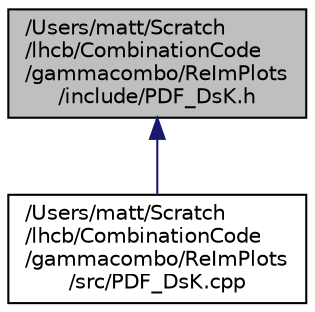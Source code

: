 digraph "/Users/matt/Scratch/lhcb/CombinationCode/gammacombo/ReImPlots/include/PDF_DsK.h"
{
  edge [fontname="Helvetica",fontsize="10",labelfontname="Helvetica",labelfontsize="10"];
  node [fontname="Helvetica",fontsize="10",shape=record];
  Node60 [label="/Users/matt/Scratch\l/lhcb/CombinationCode\l/gammacombo/ReImPlots\l/include/PDF_DsK.h",height=0.2,width=0.4,color="black", fillcolor="grey75", style="filled", fontcolor="black"];
  Node60 -> Node61 [dir="back",color="midnightblue",fontsize="10",style="solid",fontname="Helvetica"];
  Node61 [label="/Users/matt/Scratch\l/lhcb/CombinationCode\l/gammacombo/ReImPlots\l/src/PDF_DsK.cpp",height=0.2,width=0.4,color="black", fillcolor="white", style="filled",URL="$_p_d_f___ds_k_8cpp.html"];
}
